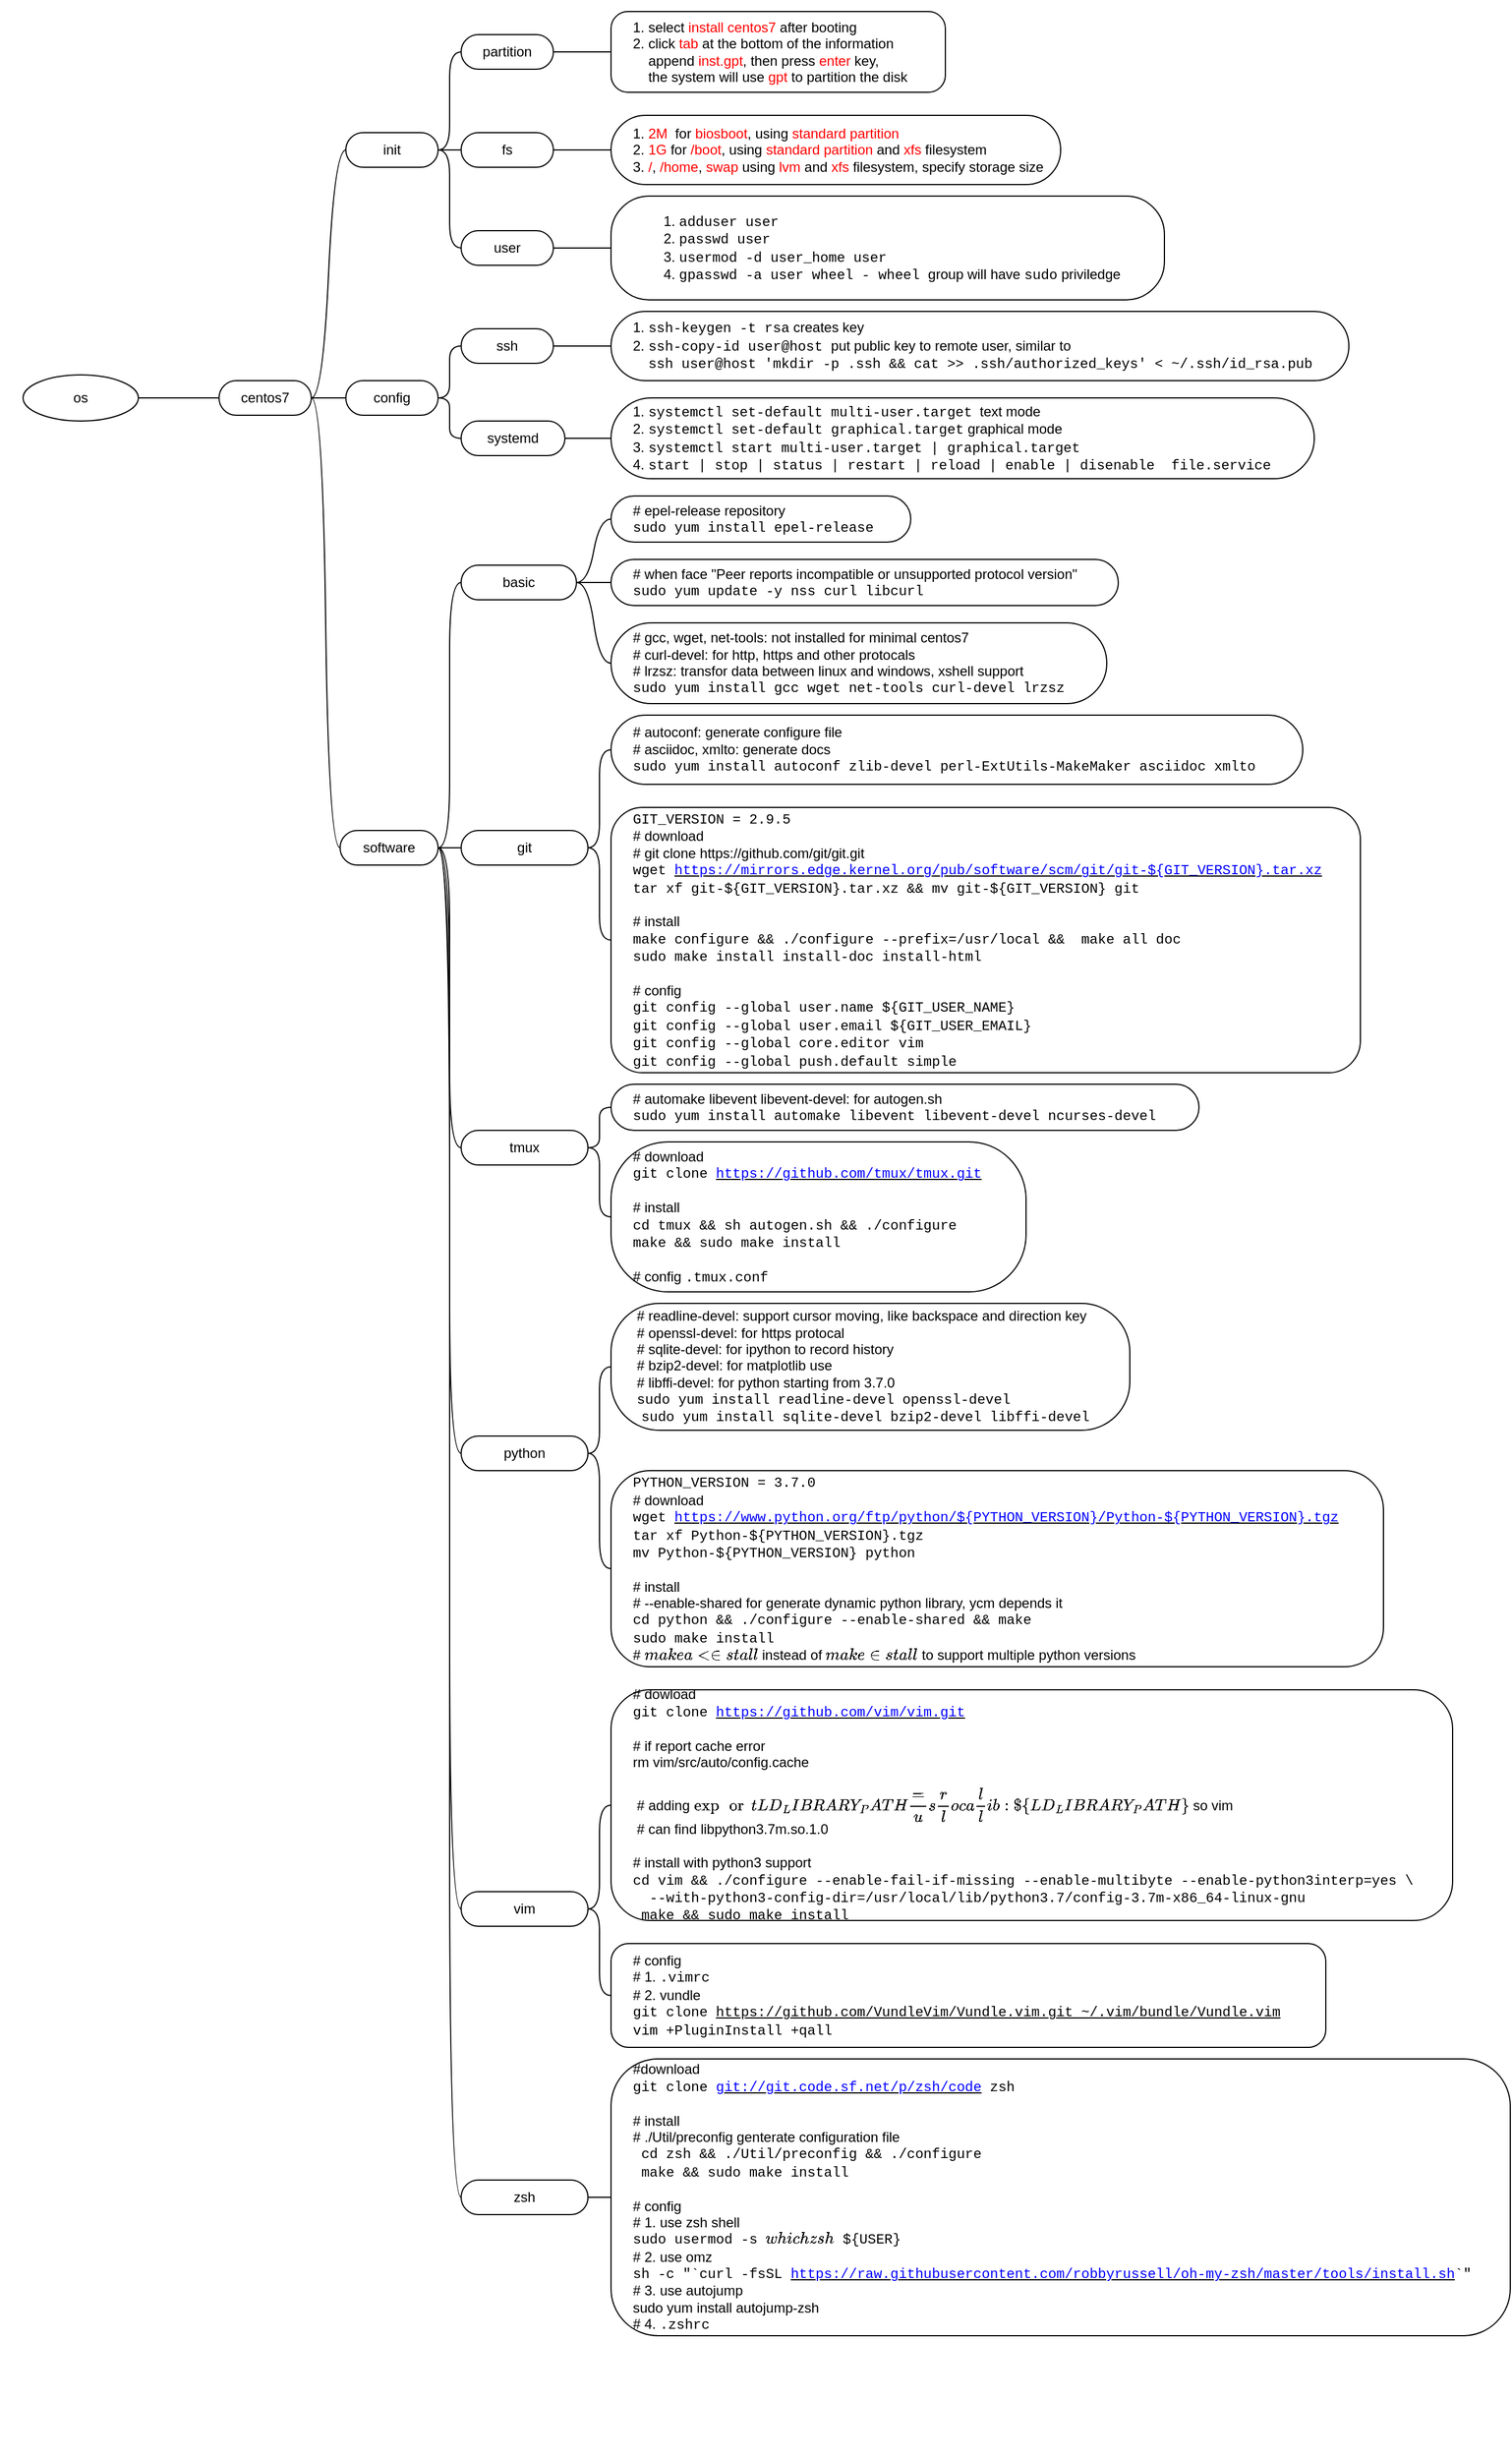 <mxfile version="13.0.9">
    <diagram id="ZcUnJ_twquDnaqtTs_gT" name="os">
        <mxGraphModel dx="898" dy="566" grid="1" gridSize="10" guides="1" tooltips="1" connect="1" arrows="1" fold="1" page="1" pageScale="1" pageWidth="2339" pageHeight="3300" math="0" shadow="0">
            <root>
                <mxCell id="0"/>
                <mxCell id="1" parent="0"/>
                <mxCell id="6-5GKK2MCSEunAJBY8cB-1" value="" style="swimlane;html=1;startSize=20;horizontal=1;containerType=tree;strokeColor=none;fillColor=none;align=left;spacingLeft=4;fontStyle=0" parent="1" vertex="1">
                    <mxGeometry x="10" y="80" width="1310" height="2130" as="geometry"/>
                </mxCell>
                <mxCell id="6-5GKK2MCSEunAJBY8cB-2" value="" style="edgeStyle=entityRelationEdgeStyle;startArrow=none;endArrow=none;segment=10;curved=1;" parent="6-5GKK2MCSEunAJBY8cB-1" source="6-5GKK2MCSEunAJBY8cB-6" target="6-5GKK2MCSEunAJBY8cB-7" edge="1">
                    <mxGeometry relative="1" as="geometry"/>
                </mxCell>
                <mxCell id="6-5GKK2MCSEunAJBY8cB-6" value="os" style="ellipse;whiteSpace=wrap;html=1;align=center;container=1;recursiveResize=0;treeFolding=1;treeMoving=1;" parent="6-5GKK2MCSEunAJBY8cB-1" vertex="1">
                    <mxGeometry x="20" y="325" width="100" height="40" as="geometry"/>
                </mxCell>
                <mxCell id="6-5GKK2MCSEunAJBY8cB-7" value="centos7" style="whiteSpace=wrap;html=1;rounded=1;arcSize=50;align=center;verticalAlign=middle;container=1;recursiveResize=0;strokeWidth=1;autosize=1;spacing=4;treeFolding=1;treeMoving=1;" parent="6-5GKK2MCSEunAJBY8cB-1" vertex="1">
                    <mxGeometry x="190" y="330" width="80" height="30" as="geometry"/>
                </mxCell>
                <mxCell id="6-5GKK2MCSEunAJBY8cB-11" value="" style="edgeStyle=entityRelationEdgeStyle;startArrow=none;endArrow=none;segment=10;curved=1;" parent="6-5GKK2MCSEunAJBY8cB-1" source="6-5GKK2MCSEunAJBY8cB-7" target="6-5GKK2MCSEunAJBY8cB-12" edge="1">
                    <mxGeometry relative="1" as="geometry">
                        <mxPoint x="140" y="235" as="sourcePoint"/>
                    </mxGeometry>
                </mxCell>
                <mxCell id="6-5GKK2MCSEunAJBY8cB-12" value="init" style="whiteSpace=wrap;html=1;rounded=1;arcSize=50;align=center;verticalAlign=middle;container=1;recursiveResize=0;strokeWidth=1;autosize=1;spacing=4;treeFolding=1;treeMoving=1;" parent="6-5GKK2MCSEunAJBY8cB-1" vertex="1">
                    <mxGeometry x="300" y="115" width="80" height="30" as="geometry"/>
                </mxCell>
                <mxCell id="6-5GKK2MCSEunAJBY8cB-13" value="" style="edgeStyle=entityRelationEdgeStyle;startArrow=none;endArrow=none;segment=10;curved=1;" parent="6-5GKK2MCSEunAJBY8cB-1" source="6-5GKK2MCSEunAJBY8cB-12" target="6-5GKK2MCSEunAJBY8cB-14" edge="1">
                    <mxGeometry relative="1" as="geometry">
                        <mxPoint x="280" y="205" as="sourcePoint"/>
                    </mxGeometry>
                </mxCell>
                <mxCell id="6-5GKK2MCSEunAJBY8cB-14" value="partition" style="whiteSpace=wrap;html=1;rounded=1;arcSize=50;align=center;verticalAlign=middle;container=1;recursiveResize=0;strokeWidth=1;autosize=1;spacing=4;treeFolding=1;treeMoving=1;" parent="6-5GKK2MCSEunAJBY8cB-1" vertex="1">
                    <mxGeometry x="400" y="30" width="80" height="30" as="geometry"/>
                </mxCell>
                <mxCell id="6-5GKK2MCSEunAJBY8cB-15" value="" style="edgeStyle=entityRelationEdgeStyle;startArrow=none;endArrow=none;segment=10;curved=1;" parent="6-5GKK2MCSEunAJBY8cB-1" source="6-5GKK2MCSEunAJBY8cB-14" target="6-5GKK2MCSEunAJBY8cB-16" edge="1">
                    <mxGeometry relative="1" as="geometry">
                        <mxPoint x="395" y="180" as="sourcePoint"/>
                    </mxGeometry>
                </mxCell>
                <mxCell id="6-5GKK2MCSEunAJBY8cB-16" value="1. select &lt;font color=&quot;#ff0000&quot;&gt;install centos7&lt;/font&gt; after booting&lt;br&gt;2. click &lt;font color=&quot;#ff0000&quot;&gt;tab&lt;/font&gt;&amp;nbsp;at the bottom of the information&lt;br&gt;&amp;nbsp; &amp;nbsp; append &lt;font color=&quot;#ff0000&quot;&gt;inst.gpt&lt;/font&gt;, then press &lt;font color=&quot;#ff0000&quot;&gt;enter&lt;/font&gt;&amp;nbsp;key, &lt;br&gt;&amp;nbsp; &amp;nbsp; the system will use &lt;font color=&quot;#ff0000&quot;&gt;gpt&lt;/font&gt;&amp;nbsp;to partition the disk" style="whiteSpace=wrap;html=1;rounded=1;arcSize=21;align=left;verticalAlign=middle;container=1;recursiveResize=0;strokeWidth=1;autosize=1;spacing=4;treeFolding=1;treeMoving=1;spacingLeft=15;" parent="6-5GKK2MCSEunAJBY8cB-1" vertex="1">
                    <mxGeometry x="530" y="10" width="290" height="70" as="geometry"/>
                </mxCell>
                <mxCell id="6-5GKK2MCSEunAJBY8cB-17" value="" style="edgeStyle=entityRelationEdgeStyle;startArrow=none;endArrow=none;segment=10;curved=1;" parent="6-5GKK2MCSEunAJBY8cB-1" source="6-5GKK2MCSEunAJBY8cB-12" target="6-5GKK2MCSEunAJBY8cB-18" edge="1">
                    <mxGeometry relative="1" as="geometry">
                        <mxPoint x="395" y="205" as="sourcePoint"/>
                    </mxGeometry>
                </mxCell>
                <mxCell id="6-5GKK2MCSEunAJBY8cB-18" value="fs" style="whiteSpace=wrap;html=1;rounded=1;arcSize=50;align=center;verticalAlign=middle;container=1;recursiveResize=0;strokeWidth=1;autosize=1;spacing=4;treeFolding=1;treeMoving=1;" parent="6-5GKK2MCSEunAJBY8cB-1" vertex="1">
                    <mxGeometry x="400" y="115" width="80" height="30" as="geometry"/>
                </mxCell>
                <mxCell id="6-5GKK2MCSEunAJBY8cB-19" value="" style="edgeStyle=entityRelationEdgeStyle;startArrow=none;endArrow=none;segment=10;curved=1;entryX=0;entryY=0.5;entryDx=0;entryDy=0;" parent="6-5GKK2MCSEunAJBY8cB-1" source="6-5GKK2MCSEunAJBY8cB-18" target="6-5GKK2MCSEunAJBY8cB-20" edge="1">
                    <mxGeometry relative="1" as="geometry">
                        <mxPoint x="395" y="205" as="sourcePoint"/>
                        <mxPoint x="490" y="130" as="targetPoint"/>
                    </mxGeometry>
                </mxCell>
                <mxCell id="6-5GKK2MCSEunAJBY8cB-20" value="1. &lt;font color=&quot;#ff0000&quot;&gt;2M&lt;/font&gt;&amp;nbsp; for &lt;font color=&quot;#ff0000&quot;&gt;biosboot&lt;/font&gt;, using &lt;font color=&quot;#ff0000&quot;&gt;standard partition&lt;/font&gt;&lt;br&gt;2. &lt;font color=&quot;#ff0000&quot;&gt;1G&lt;/font&gt; for &lt;font color=&quot;#ff0000&quot;&gt;/boot&lt;/font&gt;, using &lt;font color=&quot;#ff0000&quot;&gt;standard partition&lt;/font&gt; and &lt;font color=&quot;#ff0000&quot;&gt;xfs&lt;/font&gt; filesystem&lt;br&gt;3. &lt;font color=&quot;#ff0000&quot;&gt;/&lt;/font&gt;, &lt;font color=&quot;#ff0000&quot;&gt;/home&lt;/font&gt;, &lt;font color=&quot;#ff0000&quot;&gt;swap&lt;/font&gt; using &lt;font color=&quot;#ff0000&quot;&gt;lvm&lt;/font&gt; and &lt;font color=&quot;#ff0000&quot;&gt;xfs&lt;/font&gt; filesystem, specify storage size" style="whiteSpace=wrap;html=1;rounded=1;arcSize=50;align=left;verticalAlign=middle;container=1;recursiveResize=0;strokeWidth=1;autosize=1;spacing=4;treeFolding=1;treeMoving=1;spacingLeft=15;" parent="6-5GKK2MCSEunAJBY8cB-1" vertex="1">
                    <mxGeometry x="530" y="100" width="390" height="60" as="geometry"/>
                </mxCell>
                <mxCell id="6-5GKK2MCSEunAJBY8cB-25" value="" style="edgeStyle=entityRelationEdgeStyle;startArrow=none;endArrow=none;segment=10;curved=1;" parent="6-5GKK2MCSEunAJBY8cB-1" source="6-5GKK2MCSEunAJBY8cB-12" target="6-5GKK2MCSEunAJBY8cB-26" edge="1">
                    <mxGeometry relative="1" as="geometry">
                        <mxPoint x="385" y="165" as="sourcePoint"/>
                    </mxGeometry>
                </mxCell>
                <mxCell id="6-5GKK2MCSEunAJBY8cB-26" value="user" style="whiteSpace=wrap;html=1;rounded=1;arcSize=50;align=center;verticalAlign=middle;container=1;recursiveResize=0;strokeWidth=1;autosize=1;spacing=4;treeFolding=1;treeMoving=1;" parent="6-5GKK2MCSEunAJBY8cB-1" vertex="1">
                    <mxGeometry x="400" y="200" width="80" height="30" as="geometry"/>
                </mxCell>
                <mxCell id="6-5GKK2MCSEunAJBY8cB-27" value="" style="edgeStyle=entityRelationEdgeStyle;startArrow=none;endArrow=none;segment=10;curved=1;" parent="6-5GKK2MCSEunAJBY8cB-1" source="6-5GKK2MCSEunAJBY8cB-26" target="6-5GKK2MCSEunAJBY8cB-28" edge="1">
                    <mxGeometry relative="1" as="geometry">
                        <mxPoint x="385" y="205" as="sourcePoint"/>
                    </mxGeometry>
                </mxCell>
                <mxCell id="6-5GKK2MCSEunAJBY8cB-28" value="&lt;ol&gt;&lt;li&gt;&lt;font face=&quot;Courier New&quot;&gt;adduser user&lt;/font&gt;&lt;/li&gt;&lt;li&gt;&lt;font face=&quot;Courier New&quot;&gt;passwd user&lt;/font&gt;&lt;/li&gt;&lt;li&gt;&lt;font face=&quot;Courier New&quot;&gt;usermod -d user_home user&lt;/font&gt;&lt;/li&gt;&lt;li&gt;&lt;font face=&quot;Courier New&quot;&gt;gpasswd -a user wheel -&amp;nbsp;&lt;/font&gt;&lt;font face=&quot;Courier New&quot;&gt;wheel &lt;/font&gt;&lt;span&gt;group will have &lt;/span&gt;&lt;font face=&quot;Courier New&quot;&gt;sudo&lt;/font&gt;&lt;span&gt; priviledge&lt;/span&gt;&lt;/li&gt;&lt;/ol&gt;" style="whiteSpace=wrap;html=1;rounded=1;arcSize=37;align=left;verticalAlign=middle;container=1;recursiveResize=0;strokeWidth=1;autosize=1;spacing=4;treeFolding=1;treeMoving=1;spacingLeft=15;" parent="6-5GKK2MCSEunAJBY8cB-1" vertex="1">
                    <mxGeometry x="530" y="170" width="480" height="90" as="geometry"/>
                </mxCell>
                <mxCell id="6-5GKK2MCSEunAJBY8cB-31" value="" style="edgeStyle=entityRelationEdgeStyle;startArrow=none;endArrow=none;segment=10;curved=1;" parent="6-5GKK2MCSEunAJBY8cB-1" source="6-5GKK2MCSEunAJBY8cB-40" target="6-5GKK2MCSEunAJBY8cB-32" edge="1">
                    <mxGeometry relative="1" as="geometry">
                        <mxPoint x="390" y="155" as="sourcePoint"/>
                    </mxGeometry>
                </mxCell>
                <mxCell id="6-5GKK2MCSEunAJBY8cB-32" value="1. &lt;font face=&quot;Courier New&quot;&gt;systemctl set-default multi-user.target&lt;/font&gt;&lt;font color=&quot;#ff0000&quot;&gt;&amp;nbsp;&lt;/font&gt;&amp;nbsp;text mode&lt;br&gt;2. &lt;font face=&quot;Courier New&quot;&gt;systemctl set-default graphical.target&lt;/font&gt; graphical mode&lt;br&gt;3.&amp;nbsp;&lt;font face=&quot;Courier New&quot;&gt;systemctl start multi-user.target | graphical.target&lt;/font&gt;&lt;br&gt;4. &lt;font face=&quot;Courier New&quot;&gt;start | stop&amp;nbsp;| status&amp;nbsp;| restart | reload | enable | disenable&amp;nbsp; file.service&lt;/font&gt;" style="whiteSpace=wrap;html=1;rounded=1;arcSize=50;align=left;verticalAlign=middle;container=1;recursiveResize=0;strokeWidth=1;autosize=1;spacing=4;treeFolding=1;treeMoving=1;spacingLeft=15;" parent="6-5GKK2MCSEunAJBY8cB-1" vertex="1">
                    <mxGeometry x="530" y="345" width="610" height="70" as="geometry"/>
                </mxCell>
                <mxCell id="6-5GKK2MCSEunAJBY8cB-33" value="" style="edgeStyle=entityRelationEdgeStyle;startArrow=none;endArrow=none;segment=10;curved=1;" parent="6-5GKK2MCSEunAJBY8cB-1" source="6-5GKK2MCSEunAJBY8cB-7" target="6-5GKK2MCSEunAJBY8cB-34" edge="1">
                    <mxGeometry relative="1" as="geometry">
                        <mxPoint x="290" y="240" as="sourcePoint"/>
                    </mxGeometry>
                </mxCell>
                <mxCell id="6-5GKK2MCSEunAJBY8cB-34" value="config" style="whiteSpace=wrap;html=1;rounded=1;arcSize=50;align=center;verticalAlign=middle;container=1;recursiveResize=0;strokeWidth=1;autosize=1;spacing=4;treeFolding=1;treeMoving=1;" parent="6-5GKK2MCSEunAJBY8cB-1" vertex="1">
                    <mxGeometry x="300" y="330" width="80" height="30" as="geometry"/>
                </mxCell>
                <mxCell id="6-5GKK2MCSEunAJBY8cB-35" value="" style="edgeStyle=entityRelationEdgeStyle;startArrow=none;endArrow=none;segment=10;curved=1;" parent="6-5GKK2MCSEunAJBY8cB-1" source="6-5GKK2MCSEunAJBY8cB-34" target="6-5GKK2MCSEunAJBY8cB-36" edge="1">
                    <mxGeometry relative="1" as="geometry">
                        <mxPoint x="300" y="260" as="sourcePoint"/>
                    </mxGeometry>
                </mxCell>
                <mxCell id="6-5GKK2MCSEunAJBY8cB-36" value="ssh" style="whiteSpace=wrap;html=1;rounded=1;arcSize=50;align=center;verticalAlign=middle;container=1;recursiveResize=0;strokeWidth=1;autosize=1;spacing=4;treeFolding=1;treeMoving=1;" parent="6-5GKK2MCSEunAJBY8cB-1" vertex="1">
                    <mxGeometry x="400" y="285" width="80" height="30" as="geometry"/>
                </mxCell>
                <mxCell id="6-5GKK2MCSEunAJBY8cB-37" value="" style="edgeStyle=entityRelationEdgeStyle;startArrow=none;endArrow=none;segment=10;curved=1;" parent="6-5GKK2MCSEunAJBY8cB-1" source="6-5GKK2MCSEunAJBY8cB-36" target="6-5GKK2MCSEunAJBY8cB-38" edge="1">
                    <mxGeometry relative="1" as="geometry">
                        <mxPoint x="390" y="370" as="sourcePoint"/>
                    </mxGeometry>
                </mxCell>
                <mxCell id="6-5GKK2MCSEunAJBY8cB-38" value="1.&amp;nbsp;&lt;font face=&quot;Courier New&quot;&gt;ssh-keygen -t rsa&lt;/font&gt;&amp;nbsp;creates key&lt;br&gt;2.&amp;nbsp;&lt;font face=&quot;Courier New&quot;&gt;ssh-copy-id user@host&lt;font color=&quot;#ff0000&quot;&gt;&amp;nbsp;&lt;/font&gt;&lt;/font&gt;put public key to remote user, similar to&amp;nbsp;&lt;br&gt;&lt;font color=&quot;#ff0000&quot;&gt;&amp;nbsp; &amp;nbsp; &lt;/font&gt;&lt;font face=&quot;Courier New&quot;&gt;ssh user@host 'mkdir -p .ssh &amp;amp;&amp;amp; cat &amp;gt;&amp;gt; .ssh/authorized_keys' &amp;lt; ~/.ssh/id_rsa.pub&lt;/font&gt;" style="whiteSpace=wrap;html=1;rounded=1;arcSize=50;align=left;verticalAlign=middle;container=1;recursiveResize=0;strokeWidth=1;autosize=1;spacing=4;treeFolding=1;treeMoving=1;spacingLeft=15;" parent="6-5GKK2MCSEunAJBY8cB-1" vertex="1">
                    <mxGeometry x="530" y="270" width="640" height="60" as="geometry"/>
                </mxCell>
                <mxCell id="6-5GKK2MCSEunAJBY8cB-39" value="" style="edgeStyle=entityRelationEdgeStyle;startArrow=none;endArrow=none;segment=10;curved=1;" parent="6-5GKK2MCSEunAJBY8cB-1" source="6-5GKK2MCSEunAJBY8cB-34" target="6-5GKK2MCSEunAJBY8cB-40" edge="1">
                    <mxGeometry relative="1" as="geometry">
                        <mxPoint x="390" y="430" as="sourcePoint"/>
                    </mxGeometry>
                </mxCell>
                <mxCell id="6-5GKK2MCSEunAJBY8cB-40" value="systemd" style="whiteSpace=wrap;html=1;rounded=1;arcSize=50;align=center;verticalAlign=middle;container=1;recursiveResize=0;strokeWidth=1;autosize=1;spacing=4;treeFolding=1;treeMoving=1;" parent="6-5GKK2MCSEunAJBY8cB-1" vertex="1">
                    <mxGeometry x="400" y="365" width="90" height="30" as="geometry"/>
                </mxCell>
                <mxCell id="bI8wqnvab-aOPjr-A80t-1" value="" style="edgeStyle=entityRelationEdgeStyle;startArrow=none;endArrow=none;segment=10;curved=1;" parent="6-5GKK2MCSEunAJBY8cB-1" source="6-5GKK2MCSEunAJBY8cB-7" target="bI8wqnvab-aOPjr-A80t-2" edge="1">
                    <mxGeometry relative="1" as="geometry">
                        <mxPoint x="300" y="310" as="sourcePoint"/>
                    </mxGeometry>
                </mxCell>
                <mxCell id="bI8wqnvab-aOPjr-A80t-2" value="software" style="whiteSpace=wrap;html=1;rounded=1;arcSize=50;align=center;verticalAlign=middle;container=1;recursiveResize=0;strokeWidth=1;autosize=1;spacing=4;treeFolding=1;treeMoving=1;" parent="6-5GKK2MCSEunAJBY8cB-1" vertex="1">
                    <mxGeometry x="295" y="720" width="85" height="30" as="geometry"/>
                </mxCell>
                <mxCell id="bI8wqnvab-aOPjr-A80t-3" value="" style="edgeStyle=entityRelationEdgeStyle;startArrow=none;endArrow=none;segment=10;curved=1;" parent="6-5GKK2MCSEunAJBY8cB-1" source="bI8wqnvab-aOPjr-A80t-2" target="bI8wqnvab-aOPjr-A80t-4" edge="1">
                    <mxGeometry relative="1" as="geometry">
                        <mxPoint x="290" y="325" as="sourcePoint"/>
                    </mxGeometry>
                </mxCell>
                <mxCell id="bI8wqnvab-aOPjr-A80t-4" value="basic" style="whiteSpace=wrap;html=1;rounded=1;arcSize=50;align=center;verticalAlign=middle;container=1;recursiveResize=0;strokeWidth=1;autosize=1;spacing=4;treeFolding=1;treeMoving=1;" parent="6-5GKK2MCSEunAJBY8cB-1" vertex="1">
                    <mxGeometry x="400" y="490" width="100" height="30" as="geometry"/>
                </mxCell>
                <mxCell id="bI8wqnvab-aOPjr-A80t-5" value="" style="edgeStyle=entityRelationEdgeStyle;startArrow=none;endArrow=none;segment=10;curved=1;" parent="6-5GKK2MCSEunAJBY8cB-1" source="bI8wqnvab-aOPjr-A80t-2" target="bI8wqnvab-aOPjr-A80t-6" edge="1">
                    <mxGeometry relative="1" as="geometry">
                        <mxPoint x="400" y="575" as="sourcePoint"/>
                    </mxGeometry>
                </mxCell>
                <mxCell id="bI8wqnvab-aOPjr-A80t-6" value="git" style="whiteSpace=wrap;html=1;rounded=1;arcSize=50;align=center;verticalAlign=middle;container=1;recursiveResize=0;strokeWidth=1;autosize=1;spacing=4;treeFolding=1;treeMoving=1;" parent="6-5GKK2MCSEunAJBY8cB-1" vertex="1">
                    <mxGeometry x="400" y="720" width="110" height="30" as="geometry"/>
                </mxCell>
                <mxCell id="bI8wqnvab-aOPjr-A80t-7" value="" style="edgeStyle=entityRelationEdgeStyle;startArrow=none;endArrow=none;segment=10;curved=1;" parent="6-5GKK2MCSEunAJBY8cB-1" source="bI8wqnvab-aOPjr-A80t-4" target="bI8wqnvab-aOPjr-A80t-8" edge="1">
                    <mxGeometry relative="1" as="geometry">
                        <mxPoint x="390" y="575" as="sourcePoint"/>
                    </mxGeometry>
                </mxCell>
                <mxCell id="bI8wqnvab-aOPjr-A80t-8" value="# gcc, wget, net-tools: not installed for minimal centos7&lt;br&gt;# curl-devel:&amp;nbsp;for http, https and other protocals&lt;br&gt;# lrzsz: transfor data between linux and windows, xshell support&lt;br&gt;&lt;font face=&quot;Courier New&quot;&gt;sudo yum install gcc wget net-tools curl-devel lrzsz&lt;/font&gt;" style="whiteSpace=wrap;html=1;rounded=1;arcSize=50;align=left;verticalAlign=middle;container=1;recursiveResize=0;strokeWidth=1;autosize=1;spacing=4;treeFolding=1;treeMoving=1;spacingLeft=15;" parent="6-5GKK2MCSEunAJBY8cB-1" vertex="1">
                    <mxGeometry x="530" y="540" width="430" height="70" as="geometry"/>
                </mxCell>
                <mxCell id="bI8wqnvab-aOPjr-A80t-9" value="" style="edgeStyle=entityRelationEdgeStyle;startArrow=none;endArrow=none;segment=10;curved=1;" parent="6-5GKK2MCSEunAJBY8cB-1" source="bI8wqnvab-aOPjr-A80t-4" target="bI8wqnvab-aOPjr-A80t-10" edge="1">
                    <mxGeometry relative="1" as="geometry">
                        <mxPoint x="495" y="535" as="sourcePoint"/>
                    </mxGeometry>
                </mxCell>
                <mxCell id="bI8wqnvab-aOPjr-A80t-10" value="# when face &quot;Peer reports incompatible or unsupported protocol version&quot;&lt;br&gt;&lt;font face=&quot;Courier New&quot;&gt;sudo yum update -y nss curl libcurl&lt;/font&gt;" style="whiteSpace=wrap;html=1;rounded=1;arcSize=50;align=left;verticalAlign=middle;container=1;recursiveResize=0;strokeWidth=1;autosize=1;spacing=4;treeFolding=1;treeMoving=1;spacingLeft=15;" parent="6-5GKK2MCSEunAJBY8cB-1" vertex="1">
                    <mxGeometry x="530" y="485" width="440" height="40" as="geometry"/>
                </mxCell>
                <mxCell id="bI8wqnvab-aOPjr-A80t-11" value="" style="edgeStyle=entityRelationEdgeStyle;startArrow=none;endArrow=none;segment=10;curved=1;" parent="6-5GKK2MCSEunAJBY8cB-1" source="bI8wqnvab-aOPjr-A80t-4" target="bI8wqnvab-aOPjr-A80t-12" edge="1">
                    <mxGeometry relative="1" as="geometry">
                        <mxPoint x="510" y="575" as="sourcePoint"/>
                    </mxGeometry>
                </mxCell>
                <mxCell id="bI8wqnvab-aOPjr-A80t-12" value="# epel-release repository&lt;br&gt;&lt;font face=&quot;Courier New&quot;&gt;sudo yum install epel-release&lt;/font&gt;" style="whiteSpace=wrap;html=1;rounded=1;arcSize=50;align=left;verticalAlign=middle;container=1;recursiveResize=0;strokeWidth=1;autosize=1;spacing=4;treeFolding=1;treeMoving=1;spacingLeft=15;" parent="6-5GKK2MCSEunAJBY8cB-1" vertex="1">
                    <mxGeometry x="530" y="430" width="260" height="40" as="geometry"/>
                </mxCell>
                <mxCell id="bI8wqnvab-aOPjr-A80t-13" value="" style="edgeStyle=entityRelationEdgeStyle;startArrow=none;endArrow=none;segment=10;curved=1;" parent="6-5GKK2MCSEunAJBY8cB-1" source="bI8wqnvab-aOPjr-A80t-6" target="bI8wqnvab-aOPjr-A80t-14" edge="1">
                    <mxGeometry relative="1" as="geometry">
                        <mxPoint x="390" y="575" as="sourcePoint"/>
                    </mxGeometry>
                </mxCell>
                <mxCell id="bI8wqnvab-aOPjr-A80t-14" value="&lt;div&gt;&lt;span&gt;# autoconf: generate configure file&lt;/span&gt;&lt;br&gt;&lt;/div&gt;&lt;div&gt;# asciidoc, xmlto: generate docs&lt;/div&gt;&lt;div&gt;&lt;font face=&quot;Courier New&quot;&gt;sudo yum install autoconf zlib-devel&amp;nbsp;&lt;span&gt;perl-ExtUtils-MakeMaker asciidoc xmlto&lt;/span&gt;&lt;/font&gt;&lt;/div&gt;" style="whiteSpace=wrap;html=1;rounded=1;arcSize=50;align=left;verticalAlign=middle;container=1;recursiveResize=0;strokeWidth=1;autosize=1;spacing=4;treeFolding=1;treeMoving=1;spacingLeft=15;" parent="6-5GKK2MCSEunAJBY8cB-1" vertex="1">
                    <mxGeometry x="530" y="620" width="600" height="60" as="geometry"/>
                </mxCell>
                <mxCell id="bI8wqnvab-aOPjr-A80t-15" value="" style="edgeStyle=entityRelationEdgeStyle;startArrow=none;endArrow=none;segment=10;curved=1;" parent="6-5GKK2MCSEunAJBY8cB-1" source="bI8wqnvab-aOPjr-A80t-6" target="bI8wqnvab-aOPjr-A80t-16" edge="1">
                    <mxGeometry relative="1" as="geometry">
                        <mxPoint x="510" y="755" as="sourcePoint"/>
                    </mxGeometry>
                </mxCell>
                <mxCell id="bI8wqnvab-aOPjr-A80t-16" value="&lt;font face=&quot;Courier New&quot;&gt;GIT_VERSION = 2.9.5&lt;br&gt;&lt;/font&gt;# download&lt;br&gt;#&amp;nbsp;git clone https://github.com/git/git.git&lt;br&gt;&lt;div&gt;&lt;font face=&quot;Courier New&quot;&gt;wget &lt;u&gt;&lt;font color=&quot;#0000ff&quot;&gt;https://mirrors.edge.kernel.org/pub/software/scm/git/git-${GIT_VERSION}.tar.xz&lt;/font&gt;&lt;/u&gt;&lt;/font&gt;&lt;/div&gt;&lt;div&gt;&lt;font face=&quot;Courier New&quot;&gt;tar xf git-${GIT_VERSION}.tar.xz &amp;amp;&amp;amp; mv git-${GIT_VERSION} git&lt;/font&gt;&lt;/div&gt;&lt;div&gt;&lt;br&gt;&lt;/div&gt;&lt;div&gt;# install&lt;/div&gt;&lt;div&gt;&lt;div&gt;&lt;font face=&quot;Courier New&quot;&gt;make configure &amp;amp;&amp;amp;&amp;nbsp;&lt;span&gt;./configure --prefix=/usr/local &amp;amp;&amp;amp;&amp;nbsp;&lt;/span&gt;&lt;span&gt;&amp;nbsp;make all doc&lt;/span&gt;&lt;/font&gt;&lt;/div&gt;&lt;div&gt;&lt;font face=&quot;Courier New&quot;&gt;sudo make install install-doc install-html&lt;/font&gt;&lt;/div&gt;&lt;/div&gt;&lt;div&gt;&lt;br&gt;&lt;/div&gt;&lt;div&gt;&lt;div&gt;# config&lt;/div&gt;&lt;div&gt;&lt;font face=&quot;Courier New&quot;&gt;git config --global user.name ${GIT_USER_NAME}&lt;/font&gt;&lt;/div&gt;&lt;div&gt;&lt;font face=&quot;Courier New&quot;&gt;git config --global user.email ${GIT_USER_EMAIL}&lt;/font&gt;&lt;/div&gt;&lt;div&gt;&lt;font face=&quot;Courier New&quot;&gt;git config --global core.editor vim&lt;/font&gt;&lt;/div&gt;&lt;div&gt;&lt;font face=&quot;Courier New&quot;&gt;git config --global push.default simple&lt;/font&gt;&lt;/div&gt;&lt;/div&gt;" style="whiteSpace=wrap;html=1;rounded=1;arcSize=12;align=left;verticalAlign=middle;container=1;recursiveResize=0;strokeWidth=1;autosize=1;spacing=4;treeFolding=1;treeMoving=1;spacingLeft=15;fontStyle=0" parent="6-5GKK2MCSEunAJBY8cB-1" vertex="1">
                    <mxGeometry x="530" y="700" width="650" height="230" as="geometry"/>
                </mxCell>
                <mxCell id="bI8wqnvab-aOPjr-A80t-17" value="" style="edgeStyle=entityRelationEdgeStyle;startArrow=none;endArrow=none;segment=10;curved=1;" parent="6-5GKK2MCSEunAJBY8cB-1" source="bI8wqnvab-aOPjr-A80t-2" target="bI8wqnvab-aOPjr-A80t-18" edge="1">
                    <mxGeometry relative="1" as="geometry">
                        <mxPoint x="390" y="575" as="sourcePoint"/>
                    </mxGeometry>
                </mxCell>
                <mxCell id="bI8wqnvab-aOPjr-A80t-18" value="tmux" style="whiteSpace=wrap;html=1;rounded=1;arcSize=50;align=center;verticalAlign=middle;container=1;recursiveResize=0;strokeWidth=1;autosize=1;spacing=4;treeFolding=1;treeMoving=1;" parent="6-5GKK2MCSEunAJBY8cB-1" vertex="1">
                    <mxGeometry x="400" y="980" width="110" height="30" as="geometry"/>
                </mxCell>
                <mxCell id="bI8wqnvab-aOPjr-A80t-19" value="" style="edgeStyle=entityRelationEdgeStyle;startArrow=none;endArrow=none;segment=10;curved=1;" parent="6-5GKK2MCSEunAJBY8cB-1" source="bI8wqnvab-aOPjr-A80t-18" target="bI8wqnvab-aOPjr-A80t-20" edge="1">
                    <mxGeometry relative="1" as="geometry">
                        <mxPoint x="390" y="805" as="sourcePoint"/>
                    </mxGeometry>
                </mxCell>
                <mxCell id="bI8wqnvab-aOPjr-A80t-20" value="# automake libevent libevent-devel: for autogen.sh&lt;br&gt;&lt;font face=&quot;Courier New&quot;&gt;sudo yum install automake libevent libevent-devel ncurses-devel&lt;/font&gt;" style="whiteSpace=wrap;html=1;rounded=1;arcSize=50;align=left;verticalAlign=middle;container=1;recursiveResize=0;strokeWidth=1;autosize=1;spacing=4;treeFolding=1;treeMoving=1;spacingLeft=15;" parent="6-5GKK2MCSEunAJBY8cB-1" vertex="1">
                    <mxGeometry x="530" y="940" width="510" height="40" as="geometry"/>
                </mxCell>
                <mxCell id="bI8wqnvab-aOPjr-A80t-21" value="" style="edgeStyle=entityRelationEdgeStyle;startArrow=none;endArrow=none;segment=10;curved=1;" parent="6-5GKK2MCSEunAJBY8cB-1" source="bI8wqnvab-aOPjr-A80t-18" target="bI8wqnvab-aOPjr-A80t-22" edge="1">
                    <mxGeometry relative="1" as="geometry">
                        <mxPoint x="500" y="1065" as="sourcePoint"/>
                    </mxGeometry>
                </mxCell>
                <mxCell id="bI8wqnvab-aOPjr-A80t-22" value="# download&lt;br&gt;&lt;font face=&quot;Courier New&quot;&gt;git clone &lt;u&gt;&lt;font color=&quot;#0000ff&quot;&gt;https://github.com/tmux/tmux.git&lt;/font&gt;&lt;/u&gt;&lt;/font&gt;&lt;br&gt;&lt;br&gt;# install&lt;br&gt;&lt;div&gt;&lt;font face=&quot;Courier New&quot;&gt;cd tmux &amp;amp;&amp;amp;&amp;nbsp;&lt;span&gt;sh autogen.sh &amp;amp;&amp;amp;&lt;/span&gt;&lt;span&gt;&amp;nbsp;./configure&amp;nbsp;&lt;/span&gt;&lt;/font&gt;&lt;/div&gt;&lt;div&gt;&lt;font face=&quot;Courier New&quot;&gt;make &amp;amp;&amp;amp;&amp;nbsp;&lt;span&gt;sudo make install&lt;/span&gt;&lt;/font&gt;&lt;/div&gt;&lt;div&gt;&lt;span&gt;&lt;br&gt;&lt;/span&gt;&lt;/div&gt;&lt;div&gt;# config&lt;span&gt;&amp;nbsp;&lt;font face=&quot;Courier New&quot;&gt;.tmux.conf&lt;/font&gt;&lt;/span&gt;&lt;/div&gt;" style="whiteSpace=wrap;html=1;rounded=1;arcSize=38;align=left;verticalAlign=middle;container=1;recursiveResize=0;strokeWidth=1;autosize=1;spacing=4;treeFolding=1;treeMoving=1;spacingLeft=15;" parent="6-5GKK2MCSEunAJBY8cB-1" vertex="1">
                    <mxGeometry x="530" y="990" width="360" height="130" as="geometry"/>
                </mxCell>
                <mxCell id="bI8wqnvab-aOPjr-A80t-23" value="" style="edgeStyle=entityRelationEdgeStyle;startArrow=none;endArrow=none;segment=10;curved=1;" parent="6-5GKK2MCSEunAJBY8cB-1" source="bI8wqnvab-aOPjr-A80t-2" target="bI8wqnvab-aOPjr-A80t-24" edge="1">
                    <mxGeometry relative="1" as="geometry">
                        <mxPoint x="390" y="815" as="sourcePoint"/>
                    </mxGeometry>
                </mxCell>
                <mxCell id="bI8wqnvab-aOPjr-A80t-24" value="python" style="whiteSpace=wrap;html=1;rounded=1;arcSize=50;align=center;verticalAlign=middle;container=1;recursiveResize=0;strokeWidth=1;autosize=1;spacing=4;treeFolding=1;treeMoving=1;" parent="6-5GKK2MCSEunAJBY8cB-1" vertex="1">
                    <mxGeometry x="400" y="1245" width="110" height="30" as="geometry"/>
                </mxCell>
                <mxCell id="bI8wqnvab-aOPjr-A80t-25" value="" style="edgeStyle=entityRelationEdgeStyle;startArrow=none;endArrow=none;segment=10;curved=1;exitX=1;exitY=0.5;exitDx=0;exitDy=0;" parent="6-5GKK2MCSEunAJBY8cB-1" source="bI8wqnvab-aOPjr-A80t-24" target="bI8wqnvab-aOPjr-A80t-26" edge="1">
                    <mxGeometry relative="1" as="geometry">
                        <mxPoint x="510" y="1073" as="sourcePoint"/>
                    </mxGeometry>
                </mxCell>
                <mxCell id="bI8wqnvab-aOPjr-A80t-26" value="&lt;div&gt;&amp;nbsp;# readline-devel: support cursor moving, like backspace and direction key&lt;/div&gt;&lt;div&gt;&amp;nbsp;# openssl-devel: for https protocal&lt;/div&gt;&lt;div&gt;&amp;nbsp;# sqlite-devel: for ipython to record history&lt;/div&gt;&lt;div&gt;&amp;nbsp;# bzip2-devel: for matplotlib use&lt;/div&gt;&lt;div&gt;&amp;nbsp;# libffi-devel: for python starting from 3.7.0&lt;/div&gt;&lt;div&gt;&amp;nbsp;&lt;font face=&quot;Courier New&quot;&gt;sudo yum install readline-devel openssl-devel&amp;nbsp;&lt;/font&gt;&lt;/div&gt;&lt;div&gt;&lt;font face=&quot;Courier New&quot;&gt;&amp;nbsp;sudo yum install sqlite-devel bzip2-devel libffi-devel&lt;/font&gt;&lt;/div&gt;" style="whiteSpace=wrap;html=1;rounded=1;arcSize=38;align=left;verticalAlign=middle;container=1;recursiveResize=0;strokeWidth=1;autosize=1;spacing=4;treeFolding=1;treeMoving=1;spacingLeft=15;" parent="6-5GKK2MCSEunAJBY8cB-1" vertex="1">
                    <mxGeometry x="530" y="1130" width="450" height="110" as="geometry"/>
                </mxCell>
                <mxCell id="bI8wqnvab-aOPjr-A80t-27" value="" style="edgeStyle=entityRelationEdgeStyle;startArrow=none;endArrow=none;segment=10;curved=1;exitX=1;exitY=0.5;exitDx=0;exitDy=0;" parent="6-5GKK2MCSEunAJBY8cB-1" source="bI8wqnvab-aOPjr-A80t-24" target="bI8wqnvab-aOPjr-A80t-28" edge="1">
                    <mxGeometry relative="1" as="geometry">
                        <mxPoint x="520" y="1235" as="sourcePoint"/>
                    </mxGeometry>
                </mxCell>
                <mxCell id="bI8wqnvab-aOPjr-A80t-28" value="&lt;font face=&quot;Courier New&quot;&gt;PYTHON_VERSION = 3.7.0&lt;br&gt;&lt;/font&gt;# download&lt;br&gt;&lt;div&gt;&lt;font face=&quot;Courier New&quot;&gt;wget &lt;u&gt;&lt;font color=&quot;#0000ff&quot;&gt;https://www.python.org/ftp/python/${PYTHON_VERSION}/Python-${PYTHON_VERSION}.tgz&lt;/font&gt;&lt;/u&gt;&lt;/font&gt;&lt;/div&gt;&lt;div&gt;&lt;font face=&quot;Courier New&quot;&gt;tar xf Python-${PYTHON_VERSION}.tgz&lt;/font&gt;&lt;/div&gt;&lt;div&gt;&lt;font face=&quot;Courier New&quot;&gt;mv Python-${PYTHON_VERSION} python&lt;/font&gt;&lt;/div&gt;&lt;div&gt;&lt;br&gt;&lt;/div&gt;&lt;div&gt;# install&lt;/div&gt;&lt;div&gt;&lt;div&gt;# --enable-shared for generate dynamic python library, ycm depends it&lt;/div&gt;&lt;div&gt;&lt;font face=&quot;Courier New&quot;&gt;cd python &amp;amp;&amp;amp;&amp;nbsp;&lt;span&gt;./configure --enable-shared &amp;amp;&amp;amp;&amp;nbsp;&lt;/span&gt;&lt;span&gt;make&amp;nbsp;&lt;/span&gt;&lt;/font&gt;&lt;/div&gt;&lt;div&gt;&lt;span&gt;&lt;font face=&quot;Courier New&quot;&gt;sudo make install&lt;/font&gt;&lt;/span&gt;&lt;/div&gt;&lt;div&gt;# `make altinstall` instead of `make install` to support multiple python&lt;span&gt;&amp;nbsp;versions&lt;/span&gt;&lt;/div&gt;&lt;/div&gt;" style="whiteSpace=wrap;html=1;rounded=1;arcSize=20;align=left;verticalAlign=middle;container=1;recursiveResize=0;strokeWidth=1;autosize=1;spacing=4;treeFolding=1;treeMoving=1;spacingLeft=15;" parent="6-5GKK2MCSEunAJBY8cB-1" vertex="1">
                    <mxGeometry x="530" y="1275" width="670" height="170" as="geometry"/>
                </mxCell>
                <mxCell id="bI8wqnvab-aOPjr-A80t-29" value="" style="edgeStyle=entityRelationEdgeStyle;startArrow=none;endArrow=none;segment=10;curved=1;" parent="6-5GKK2MCSEunAJBY8cB-1" source="bI8wqnvab-aOPjr-A80t-2" target="bI8wqnvab-aOPjr-A80t-30" edge="1">
                    <mxGeometry relative="1" as="geometry">
                        <mxPoint x="390" y="815" as="sourcePoint"/>
                    </mxGeometry>
                </mxCell>
                <mxCell id="bI8wqnvab-aOPjr-A80t-30" value="vim" style="whiteSpace=wrap;html=1;rounded=1;arcSize=50;align=center;verticalAlign=middle;container=1;recursiveResize=0;strokeWidth=1;autosize=1;spacing=4;treeFolding=1;treeMoving=1;" parent="6-5GKK2MCSEunAJBY8cB-1" vertex="1">
                    <mxGeometry x="400" y="1640" width="110" height="30" as="geometry"/>
                </mxCell>
                <mxCell id="bI8wqnvab-aOPjr-A80t-31" value="" style="edgeStyle=entityRelationEdgeStyle;startArrow=none;endArrow=none;segment=10;curved=1;exitX=1;exitY=0.5;exitDx=0;exitDy=0;" parent="6-5GKK2MCSEunAJBY8cB-1" source="bI8wqnvab-aOPjr-A80t-30" target="bI8wqnvab-aOPjr-A80t-32" edge="1">
                    <mxGeometry relative="1" as="geometry">
                        <mxPoint x="520" y="1310" as="sourcePoint"/>
                    </mxGeometry>
                </mxCell>
                <mxCell id="bI8wqnvab-aOPjr-A80t-32" value="# dowload&lt;br&gt;&lt;font face=&quot;Courier New&quot;&gt;git clone &lt;u&gt;&lt;font color=&quot;#0000ff&quot;&gt;https://github.com/vim/vim.git&lt;/font&gt;&lt;/u&gt;&lt;br&gt;&lt;/font&gt;&lt;br&gt;&lt;div&gt;# if report cache error&lt;/div&gt;&lt;div&gt;rm vim/src/auto/config.cache&lt;/div&gt;&lt;div&gt;&lt;br&gt;&lt;/div&gt;&lt;div&gt;&lt;div&gt;&amp;nbsp;# adding `export LD_LIBRARY_PATH=/usr/local/lib:${LD_LIBRARY_PATH}` so vim&lt;/div&gt;&lt;div&gt;&amp;nbsp;# can find libpython3.7m.so.1.0&lt;/div&gt;&lt;/div&gt;&lt;div&gt;&lt;br&gt;&lt;/div&gt;&lt;div&gt;# install with python3 support&lt;/div&gt;&lt;div&gt;&lt;div&gt;&lt;font face=&quot;Courier New&quot;&gt;cd vim &amp;amp;&amp;amp;&lt;span&gt;&amp;nbsp;./configure --enable-fail-if-missing --enable-multibyte&lt;/span&gt;&lt;span&gt;&amp;nbsp;--enable-python3interp=yes \&lt;/span&gt;&lt;/font&gt;&lt;/div&gt;&lt;div&gt;&lt;font face=&quot;Courier New&quot;&gt;&amp;nbsp; --with-python3-config-dir=/usr/local/lib/python3.7/config-3.7m-x86_64-linux-gnu&lt;/font&gt;&lt;/div&gt;&lt;div&gt;&lt;font face=&quot;Courier New&quot;&gt;&amp;nbsp;make &amp;amp;&amp;amp;&amp;nbsp;&lt;span&gt;sudo make install&lt;/span&gt;&lt;/font&gt;&lt;/div&gt;&lt;/div&gt;" style="whiteSpace=wrap;html=1;rounded=1;arcSize=17;align=left;verticalAlign=middle;container=1;recursiveResize=0;strokeWidth=1;autosize=1;spacing=4;treeFolding=1;treeMoving=1;spacingLeft=15;" parent="6-5GKK2MCSEunAJBY8cB-1" vertex="1">
                    <mxGeometry x="530" y="1465" width="730" height="200" as="geometry"/>
                </mxCell>
                <mxCell id="bI8wqnvab-aOPjr-A80t-33" value="" style="edgeStyle=entityRelationEdgeStyle;startArrow=none;endArrow=none;segment=10;curved=1;exitX=1;exitY=0.5;exitDx=0;exitDy=0;" parent="6-5GKK2MCSEunAJBY8cB-1" source="bI8wqnvab-aOPjr-A80t-30" target="bI8wqnvab-aOPjr-A80t-34" edge="1">
                    <mxGeometry relative="1" as="geometry">
                        <mxPoint x="510" y="1615" as="sourcePoint"/>
                    </mxGeometry>
                </mxCell>
                <mxCell id="bI8wqnvab-aOPjr-A80t-34" value="# config&lt;br&gt;# 1.&lt;font color=&quot;#ff0000&quot;&gt;&amp;nbsp;&lt;/font&gt;&lt;font face=&quot;Courier New&quot;&gt;.vimrc&lt;/font&gt;&lt;br&gt;# 2. vundle&lt;br&gt;&lt;font face=&quot;Courier New&quot;&gt;git clone &lt;u&gt;https://github.com/VundleVim/Vundle.vim.git ~/.vim/bundle/Vundle.vim&lt;/u&gt;&lt;br&gt;vim +PluginInstall +qall&lt;/font&gt;" style="whiteSpace=wrap;html=1;rounded=1;arcSize=17;align=left;verticalAlign=middle;container=1;recursiveResize=0;strokeWidth=1;autosize=1;spacing=4;treeFolding=1;treeMoving=1;spacingLeft=15;" parent="6-5GKK2MCSEunAJBY8cB-1" vertex="1">
                    <mxGeometry x="530" y="1685" width="620" height="90" as="geometry"/>
                </mxCell>
                <mxCell id="bI8wqnvab-aOPjr-A80t-35" value="" style="edgeStyle=entityRelationEdgeStyle;startArrow=none;endArrow=none;segment=10;curved=1;" parent="6-5GKK2MCSEunAJBY8cB-1" source="bI8wqnvab-aOPjr-A80t-2" target="bI8wqnvab-aOPjr-A80t-36" edge="1">
                    <mxGeometry relative="1" as="geometry">
                        <mxPoint x="390" y="815" as="sourcePoint"/>
                    </mxGeometry>
                </mxCell>
                <mxCell id="bI8wqnvab-aOPjr-A80t-36" value="zsh" style="whiteSpace=wrap;html=1;rounded=1;arcSize=50;align=center;verticalAlign=middle;container=1;recursiveResize=0;strokeWidth=1;autosize=1;spacing=4;treeFolding=1;treeMoving=1;" parent="6-5GKK2MCSEunAJBY8cB-1" vertex="1">
                    <mxGeometry x="400" y="1890" width="110" height="30" as="geometry"/>
                </mxCell>
                <mxCell id="bI8wqnvab-aOPjr-A80t-37" value="" style="edgeStyle=entityRelationEdgeStyle;startArrow=none;endArrow=none;segment=10;curved=1;" parent="6-5GKK2MCSEunAJBY8cB-1" source="bI8wqnvab-aOPjr-A80t-36" target="bI8wqnvab-aOPjr-A80t-38" edge="1">
                    <mxGeometry relative="1" as="geometry">
                        <mxPoint x="520" y="1705" as="sourcePoint"/>
                    </mxGeometry>
                </mxCell>
                <mxCell id="bI8wqnvab-aOPjr-A80t-38" value="#download&lt;br style=&quot;font-size: 12px&quot;&gt;&lt;font face=&quot;Courier New&quot;&gt;git clone &lt;u&gt;&lt;font color=&quot;#0000ff&quot;&gt;git://git.code.sf.net/p/zsh/code&lt;/font&gt;&lt;/u&gt; zsh&lt;/font&gt;&lt;br style=&quot;font-size: 12px&quot;&gt;&lt;br style=&quot;font-size: 12px&quot;&gt;# install&lt;br&gt;# ./Util/preconfig genterate configuration file&lt;br style=&quot;font-size: 12px&quot;&gt;&lt;div style=&quot;font-size: 12px&quot;&gt;&lt;font face=&quot;Courier New&quot;&gt;&amp;nbsp;cd zsh &amp;amp;&amp;amp;&amp;nbsp;&lt;span style=&quot;font-size: 12px&quot;&gt;./Util/preconfig &amp;amp;&amp;amp;&lt;/span&gt;&lt;span style=&quot;font-size: 12px&quot;&gt;&amp;nbsp;./configure&lt;/span&gt;&lt;/font&gt;&lt;/div&gt;&lt;div style=&quot;font-size: 12px&quot;&gt;&lt;font face=&quot;Courier New&quot;&gt;&amp;nbsp;make &amp;amp;&amp;amp; sudo make install&lt;/font&gt;&lt;/div&gt;&lt;div style=&quot;font-size: 12px&quot;&gt;&lt;br style=&quot;font-size: 12px&quot;&gt;&lt;/div&gt;&lt;div style=&quot;font-size: 12px&quot;&gt;# config&lt;/div&gt;&lt;div style=&quot;font-size: 12px&quot;&gt;# 1. use zsh shell&lt;/div&gt;&lt;div style=&quot;font-size: 12px&quot;&gt;&lt;font face=&quot;Courier New&quot;&gt;sudo usermod -s `which zsh` ${USER}&lt;/font&gt;&lt;br style=&quot;font-size: 12px&quot;&gt;&lt;/div&gt;&lt;div style=&quot;font-size: 12px&quot;&gt;# 2. use omz&lt;/div&gt;&lt;div style=&quot;font-size: 12px&quot;&gt;&lt;font face=&quot;Courier New&quot;&gt;sh -c &quot;`curl -fsSL &lt;u&gt;&lt;font color=&quot;#0000ff&quot;&gt;https://raw.githubusercontent.com/robbyrussell/oh-my-zsh/master/tools/install.sh&lt;/font&gt;&lt;/u&gt;`&quot;&lt;/font&gt;&lt;br style=&quot;font-size: 12px&quot;&gt;&lt;/div&gt;&lt;div style=&quot;font-size: 12px&quot;&gt;# 3. use autojump&lt;/div&gt;&lt;div style=&quot;font-size: 12px&quot;&gt;sudo yum install autojump-zsh&lt;br style=&quot;font-size: 12px&quot;&gt;&lt;/div&gt;&lt;div style=&quot;font-size: 12px&quot;&gt;# 4. &lt;font face=&quot;Courier New&quot;&gt;.zshrc&lt;/font&gt;&lt;/div&gt;" style="whiteSpace=wrap;html=1;rounded=1;arcSize=17;align=left;verticalAlign=middle;container=1;recursiveResize=0;strokeWidth=1;autosize=1;spacing=4;treeFolding=1;treeMoving=1;spacingLeft=15;fontSize=12;" parent="6-5GKK2MCSEunAJBY8cB-1" vertex="1">
                    <mxGeometry x="530" y="1785" width="780" height="240" as="geometry"/>
                </mxCell>
            </root>
        </mxGraphModel>
    </diagram>
</mxfile>